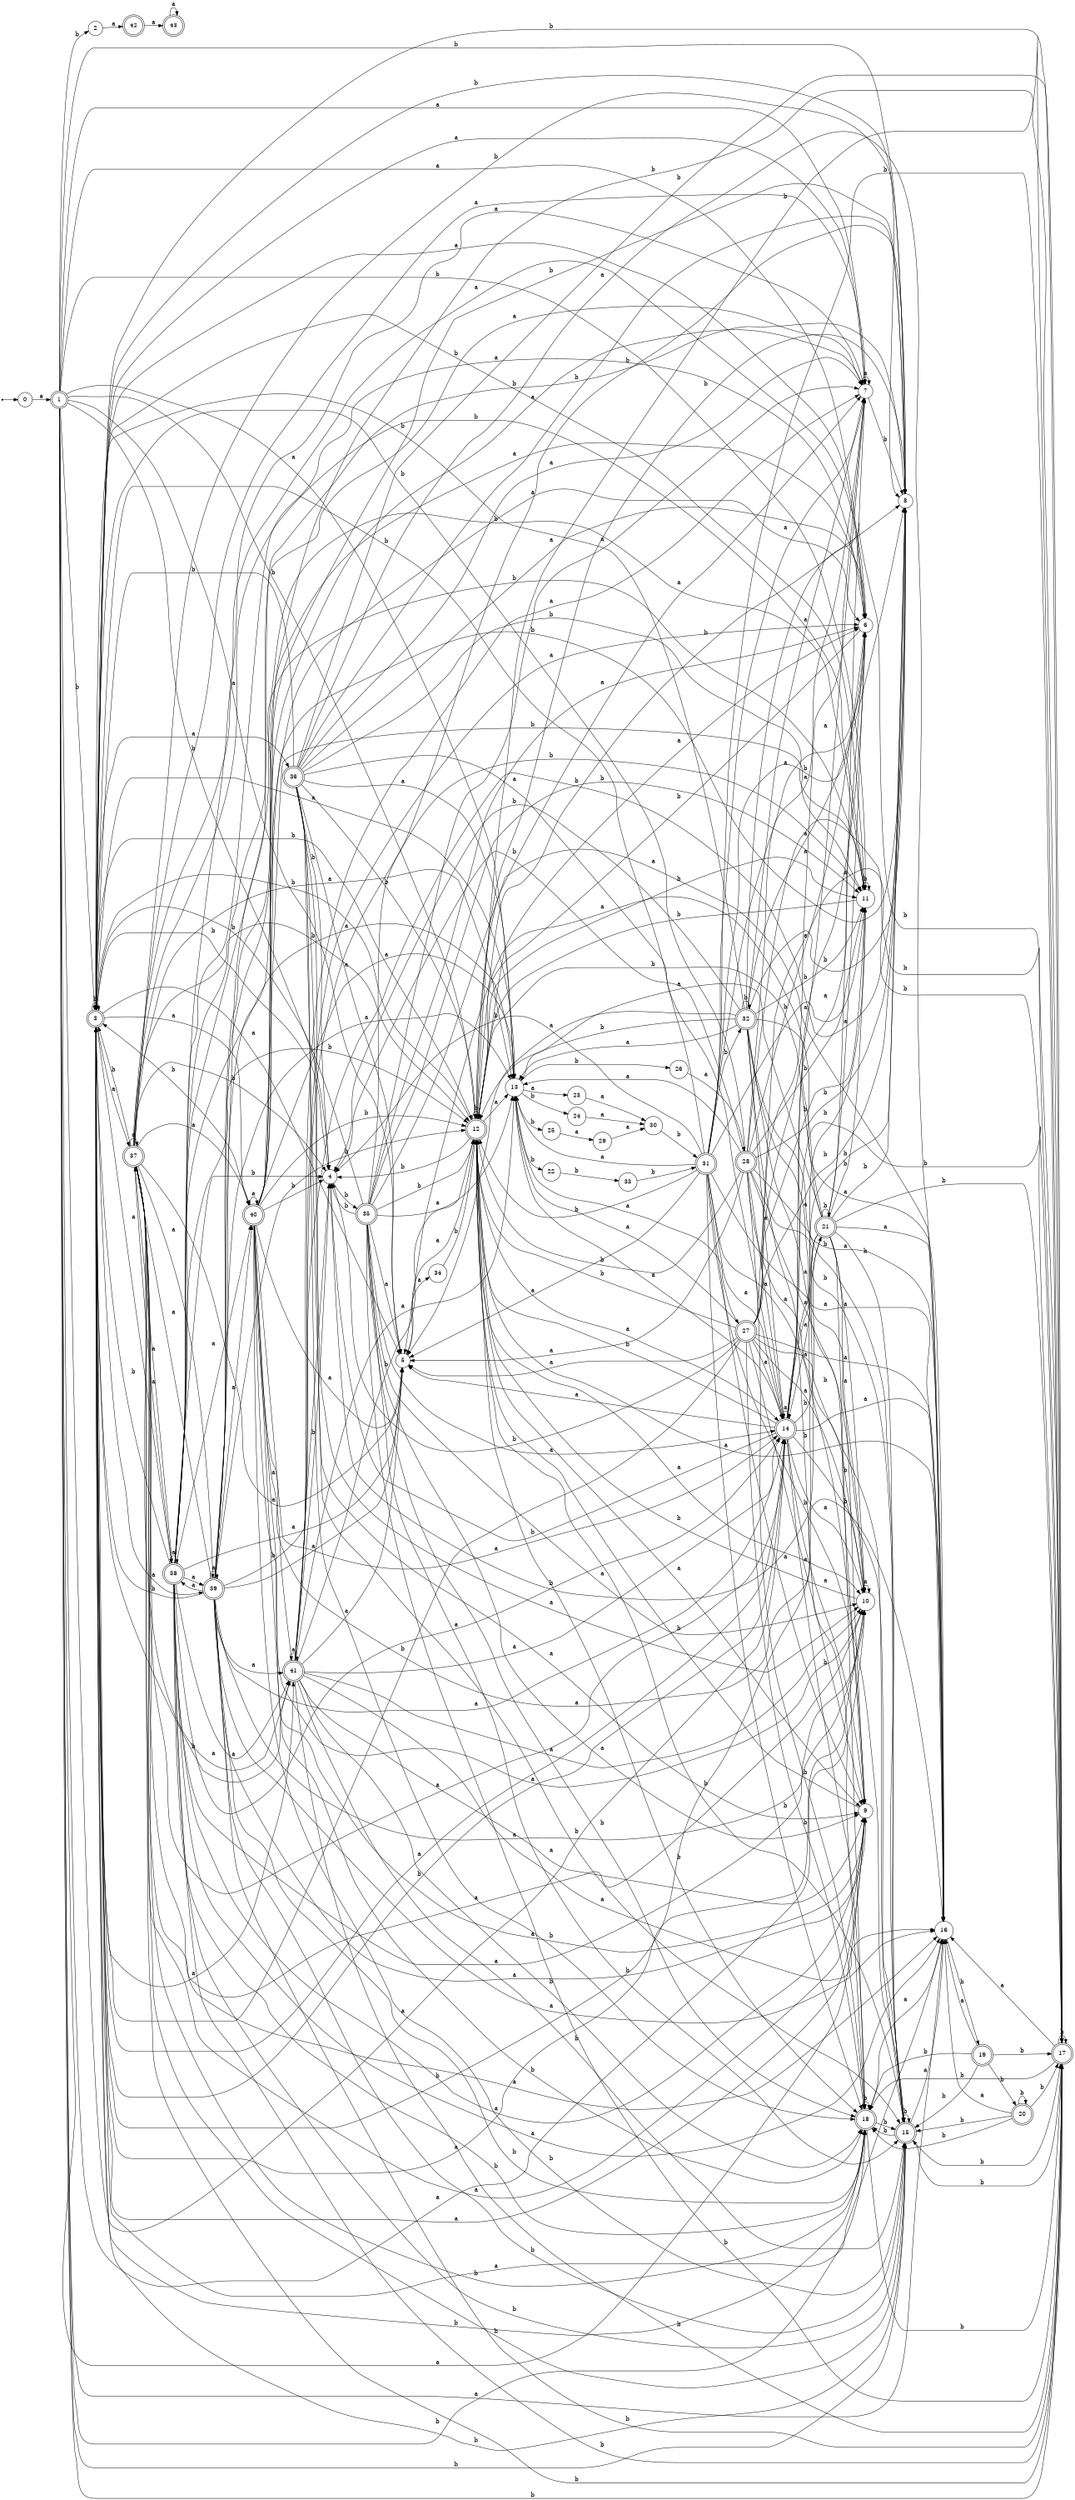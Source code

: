 digraph finite_state_machine {
rankdir=LR;
size="20,20";
node [shape = point]; "dummy0"
node [shape = circle]; "0";
"dummy0" -> "0";
node [shape = doublecircle]; "1";node [shape = circle]; "2";
node [shape = doublecircle]; "3";node [shape = circle]; "4";
node [shape = circle]; "5";
node [shape = circle]; "6";
node [shape = circle]; "7";
node [shape = circle]; "8";
node [shape = circle]; "9";
node [shape = circle]; "10";
node [shape = circle]; "11";
node [shape = doublecircle]; "12";node [shape = circle]; "13";
node [shape = doublecircle]; "14";node [shape = doublecircle]; "15";node [shape = circle]; "16";
node [shape = doublecircle]; "17";node [shape = doublecircle]; "18";node [shape = doublecircle]; "19";node [shape = doublecircle]; "20";node [shape = doublecircle]; "21";node [shape = circle]; "22";
node [shape = circle]; "23";
node [shape = circle]; "24";
node [shape = circle]; "25";
node [shape = circle]; "26";
node [shape = doublecircle]; "27";node [shape = doublecircle]; "28";node [shape = circle]; "29";
node [shape = circle]; "30";
node [shape = doublecircle]; "31";node [shape = doublecircle]; "32";node [shape = circle]; "33";
node [shape = circle]; "34";
node [shape = doublecircle]; "35";node [shape = doublecircle]; "36";node [shape = doublecircle]; "37";node [shape = doublecircle]; "38";node [shape = doublecircle]; "39";node [shape = doublecircle]; "40";node [shape = doublecircle]; "41";node [shape = doublecircle]; "42";node [shape = doublecircle]; "43";"0" -> "1" [label = "a"];
 "1" -> "2" [label = "b"];
 "1" -> "3" [label = "b"];
 "1" -> "4" [label = "b"];
 "1" -> "8" [label = "b"];
 "1" -> "11" [label = "b"];
 "1" -> "12" [label = "b"];
 "1" -> "15" [label = "b"];
 "1" -> "17" [label = "b"];
 "1" -> "18" [label = "b"];
 "1" -> "5" [label = "a"];
 "1" -> "6" [label = "a"];
 "1" -> "7" [label = "a"];
 "1" -> "9" [label = "a"];
 "1" -> "10" [label = "a"];
 "1" -> "13" [label = "a"];
 "1" -> "14" [label = "a"];
 "1" -> "16" [label = "a"];
 "18" -> "17" [label = "b"];
 "18" -> "18" [label = "b"];
 "18" -> "15" [label = "b"];
 "18" -> "16" [label = "a"];
 "17" -> "17" [label = "b"];
 "17" -> "18" [label = "b"];
 "17" -> "15" [label = "b"];
 "17" -> "16" [label = "a"];
 "16" -> "19" [label = "b"];
 "19" -> "16" [label = "a"];
 "19" -> "17" [label = "b"];
 "19" -> "18" [label = "b"];
 "19" -> "20" [label = "b"];
 "19" -> "15" [label = "b"];
 "20" -> "17" [label = "b"];
 "20" -> "18" [label = "b"];
 "20" -> "20" [label = "b"];
 "20" -> "15" [label = "b"];
 "20" -> "16" [label = "a"];
 "15" -> "17" [label = "b"];
 "15" -> "18" [label = "b"];
 "15" -> "15" [label = "b"];
 "15" -> "16" [label = "a"];
 "14" -> "5" [label = "a"];
 "14" -> "6" [label = "a"];
 "14" -> "7" [label = "a"];
 "14" -> "9" [label = "a"];
 "14" -> "10" [label = "a"];
 "14" -> "13" [label = "a"];
 "14" -> "14" [label = "a"];
 "14" -> "16" [label = "a"];
 "14" -> "3" [label = "b"];
 "14" -> "4" [label = "b"];
 "14" -> "8" [label = "b"];
 "14" -> "11" [label = "b"];
 "14" -> "12" [label = "b"];
 "14" -> "15" [label = "b"];
 "14" -> "17" [label = "b"];
 "14" -> "18" [label = "b"];
 "14" -> "21" [label = "b"];
 "21" -> "3" [label = "b"];
 "21" -> "4" [label = "b"];
 "21" -> "8" [label = "b"];
 "21" -> "11" [label = "b"];
 "21" -> "12" [label = "b"];
 "21" -> "15" [label = "b"];
 "21" -> "17" [label = "b"];
 "21" -> "18" [label = "b"];
 "21" -> "21" [label = "b"];
 "21" -> "5" [label = "a"];
 "21" -> "6" [label = "a"];
 "21" -> "7" [label = "a"];
 "21" -> "9" [label = "a"];
 "21" -> "10" [label = "a"];
 "21" -> "13" [label = "a"];
 "21" -> "14" [label = "a"];
 "21" -> "16" [label = "a"];
 "13" -> "24" [label = "b"];
 "13" -> "25" [label = "b"];
 "13" -> "26" [label = "b"];
 "13" -> "22" [label = "b"];
 "13" -> "27" [label = "a"];
 "13" -> "23" [label = "a"];
 "27" -> "5" [label = "a"];
 "27" -> "6" [label = "a"];
 "27" -> "7" [label = "a"];
 "27" -> "9" [label = "a"];
 "27" -> "10" [label = "a"];
 "27" -> "13" [label = "a"];
 "27" -> "14" [label = "a"];
 "27" -> "16" [label = "a"];
 "27" -> "3" [label = "b"];
 "27" -> "4" [label = "b"];
 "27" -> "8" [label = "b"];
 "27" -> "11" [label = "b"];
 "27" -> "12" [label = "b"];
 "27" -> "15" [label = "b"];
 "27" -> "17" [label = "b"];
 "27" -> "18" [label = "b"];
 "26" -> "28" [label = "a"];
 "28" -> "5" [label = "a"];
 "28" -> "6" [label = "a"];
 "28" -> "7" [label = "a"];
 "28" -> "9" [label = "a"];
 "28" -> "10" [label = "a"];
 "28" -> "13" [label = "a"];
 "28" -> "14" [label = "a"];
 "28" -> "16" [label = "a"];
 "28" -> "3" [label = "b"];
 "28" -> "4" [label = "b"];
 "28" -> "8" [label = "b"];
 "28" -> "11" [label = "b"];
 "28" -> "12" [label = "b"];
 "28" -> "15" [label = "b"];
 "28" -> "17" [label = "b"];
 "28" -> "18" [label = "b"];
 "25" -> "29" [label = "a"];
 "29" -> "30" [label = "a"];
 "30" -> "31" [label = "b"];
 "31" -> "32" [label = "b"];
 "31" -> "3" [label = "b"];
 "31" -> "4" [label = "b"];
 "31" -> "8" [label = "b"];
 "31" -> "11" [label = "b"];
 "31" -> "12" [label = "b"];
 "31" -> "15" [label = "b"];
 "31" -> "17" [label = "b"];
 "31" -> "18" [label = "b"];
 "31" -> "5" [label = "a"];
 "31" -> "6" [label = "a"];
 "31" -> "7" [label = "a"];
 "31" -> "9" [label = "a"];
 "31" -> "10" [label = "a"];
 "31" -> "13" [label = "a"];
 "31" -> "14" [label = "a"];
 "31" -> "16" [label = "a"];
 "32" -> "32" [label = "b"];
 "32" -> "3" [label = "b"];
 "32" -> "4" [label = "b"];
 "32" -> "8" [label = "b"];
 "32" -> "11" [label = "b"];
 "32" -> "12" [label = "b"];
 "32" -> "15" [label = "b"];
 "32" -> "17" [label = "b"];
 "32" -> "18" [label = "b"];
 "32" -> "5" [label = "a"];
 "32" -> "6" [label = "a"];
 "32" -> "7" [label = "a"];
 "32" -> "9" [label = "a"];
 "32" -> "10" [label = "a"];
 "32" -> "13" [label = "a"];
 "32" -> "14" [label = "a"];
 "32" -> "16" [label = "a"];
 "24" -> "30" [label = "a"];
 "23" -> "30" [label = "a"];
 "22" -> "33" [label = "b"];
 "33" -> "31" [label = "b"];
 "12" -> "3" [label = "b"];
 "12" -> "4" [label = "b"];
 "12" -> "8" [label = "b"];
 "12" -> "11" [label = "b"];
 "12" -> "12" [label = "b"];
 "12" -> "15" [label = "b"];
 "12" -> "17" [label = "b"];
 "12" -> "18" [label = "b"];
 "12" -> "5" [label = "a"];
 "12" -> "6" [label = "a"];
 "12" -> "7" [label = "a"];
 "12" -> "9" [label = "a"];
 "12" -> "10" [label = "a"];
 "12" -> "13" [label = "a"];
 "12" -> "14" [label = "a"];
 "12" -> "16" [label = "a"];
 "11" -> "11" [label = "b"];
 "11" -> "12" [label = "b"];
 "10" -> "10" [label = "a"];
 "10" -> "12" [label = "b"];
 "9" -> "12" [label = "b"];
 "8" -> "12" [label = "b"];
 "7" -> "7" [label = "a"];
 "7" -> "8" [label = "b"];
 "6" -> "12" [label = "b"];
 "5" -> "34" [label = "a"];
 "34" -> "12" [label = "b"];
 "4" -> "35" [label = "b"];
 "35" -> "3" [label = "b"];
 "35" -> "4" [label = "b"];
 "35" -> "8" [label = "b"];
 "35" -> "11" [label = "b"];
 "35" -> "12" [label = "b"];
 "35" -> "15" [label = "b"];
 "35" -> "17" [label = "b"];
 "35" -> "18" [label = "b"];
 "35" -> "5" [label = "a"];
 "35" -> "6" [label = "a"];
 "35" -> "7" [label = "a"];
 "35" -> "9" [label = "a"];
 "35" -> "10" [label = "a"];
 "35" -> "13" [label = "a"];
 "35" -> "14" [label = "a"];
 "35" -> "16" [label = "a"];
 "3" -> "3" [label = "b"];
 "3" -> "4" [label = "b"];
 "3" -> "8" [label = "b"];
 "3" -> "11" [label = "b"];
 "3" -> "12" [label = "b"];
 "3" -> "15" [label = "b"];
 "3" -> "17" [label = "b"];
 "3" -> "18" [label = "b"];
 "3" -> "36" [label = "a"];
 "3" -> "37" [label = "a"];
 "3" -> "38" [label = "a"];
 "3" -> "39" [label = "a"];
 "3" -> "40" [label = "a"];
 "3" -> "41" [label = "a"];
 "3" -> "5" [label = "a"];
 "3" -> "6" [label = "a"];
 "3" -> "7" [label = "a"];
 "3" -> "9" [label = "a"];
 "3" -> "10" [label = "a"];
 "3" -> "13" [label = "a"];
 "3" -> "14" [label = "a"];
 "3" -> "16" [label = "a"];
 "41" -> "5" [label = "a"];
 "41" -> "6" [label = "a"];
 "41" -> "7" [label = "a"];
 "41" -> "41" [label = "a"];
 "41" -> "9" [label = "a"];
 "41" -> "10" [label = "a"];
 "41" -> "13" [label = "a"];
 "41" -> "14" [label = "a"];
 "41" -> "16" [label = "a"];
 "41" -> "3" [label = "b"];
 "41" -> "4" [label = "b"];
 "41" -> "8" [label = "b"];
 "41" -> "11" [label = "b"];
 "41" -> "12" [label = "b"];
 "41" -> "15" [label = "b"];
 "41" -> "17" [label = "b"];
 "41" -> "18" [label = "b"];
 "40" -> "5" [label = "a"];
 "40" -> "6" [label = "a"];
 "40" -> "7" [label = "a"];
 "40" -> "40" [label = "a"];
 "40" -> "41" [label = "a"];
 "40" -> "9" [label = "a"];
 "40" -> "10" [label = "a"];
 "40" -> "13" [label = "a"];
 "40" -> "14" [label = "a"];
 "40" -> "16" [label = "a"];
 "40" -> "3" [label = "b"];
 "40" -> "4" [label = "b"];
 "40" -> "8" [label = "b"];
 "40" -> "11" [label = "b"];
 "40" -> "12" [label = "b"];
 "40" -> "15" [label = "b"];
 "40" -> "17" [label = "b"];
 "40" -> "18" [label = "b"];
 "39" -> "37" [label = "a"];
 "39" -> "38" [label = "a"];
 "39" -> "39" [label = "a"];
 "39" -> "40" [label = "a"];
 "39" -> "41" [label = "a"];
 "39" -> "5" [label = "a"];
 "39" -> "6" [label = "a"];
 "39" -> "7" [label = "a"];
 "39" -> "9" [label = "a"];
 "39" -> "10" [label = "a"];
 "39" -> "13" [label = "a"];
 "39" -> "14" [label = "a"];
 "39" -> "16" [label = "a"];
 "39" -> "3" [label = "b"];
 "39" -> "4" [label = "b"];
 "39" -> "8" [label = "b"];
 "39" -> "11" [label = "b"];
 "39" -> "12" [label = "b"];
 "39" -> "15" [label = "b"];
 "39" -> "17" [label = "b"];
 "39" -> "18" [label = "b"];
 "38" -> "37" [label = "a"];
 "38" -> "38" [label = "a"];
 "38" -> "39" [label = "a"];
 "38" -> "40" [label = "a"];
 "38" -> "41" [label = "a"];
 "38" -> "5" [label = "a"];
 "38" -> "6" [label = "a"];
 "38" -> "7" [label = "a"];
 "38" -> "9" [label = "a"];
 "38" -> "10" [label = "a"];
 "38" -> "13" [label = "a"];
 "38" -> "14" [label = "a"];
 "38" -> "16" [label = "a"];
 "38" -> "3" [label = "b"];
 "38" -> "4" [label = "b"];
 "38" -> "8" [label = "b"];
 "38" -> "11" [label = "b"];
 "38" -> "12" [label = "b"];
 "38" -> "15" [label = "b"];
 "38" -> "17" [label = "b"];
 "38" -> "18" [label = "b"];
 "37" -> "37" [label = "a"];
 "37" -> "38" [label = "a"];
 "37" -> "39" [label = "a"];
 "37" -> "40" [label = "a"];
 "37" -> "41" [label = "a"];
 "37" -> "5" [label = "a"];
 "37" -> "6" [label = "a"];
 "37" -> "7" [label = "a"];
 "37" -> "9" [label = "a"];
 "37" -> "10" [label = "a"];
 "37" -> "13" [label = "a"];
 "37" -> "14" [label = "a"];
 "37" -> "16" [label = "a"];
 "37" -> "3" [label = "b"];
 "37" -> "4" [label = "b"];
 "37" -> "8" [label = "b"];
 "37" -> "11" [label = "b"];
 "37" -> "12" [label = "b"];
 "37" -> "15" [label = "b"];
 "37" -> "17" [label = "b"];
 "37" -> "18" [label = "b"];
 "36" -> "3" [label = "b"];
 "36" -> "4" [label = "b"];
 "36" -> "8" [label = "b"];
 "36" -> "11" [label = "b"];
 "36" -> "12" [label = "b"];
 "36" -> "15" [label = "b"];
 "36" -> "17" [label = "b"];
 "36" -> "18" [label = "b"];
 "36" -> "5" [label = "a"];
 "36" -> "6" [label = "a"];
 "36" -> "7" [label = "a"];
 "36" -> "9" [label = "a"];
 "36" -> "10" [label = "a"];
 "36" -> "13" [label = "a"];
 "36" -> "14" [label = "a"];
 "36" -> "16" [label = "a"];
 "2" -> "42" [label = "a"];
 "42" -> "43" [label = "a"];
 "43" -> "43" [label = "a"];
 }
